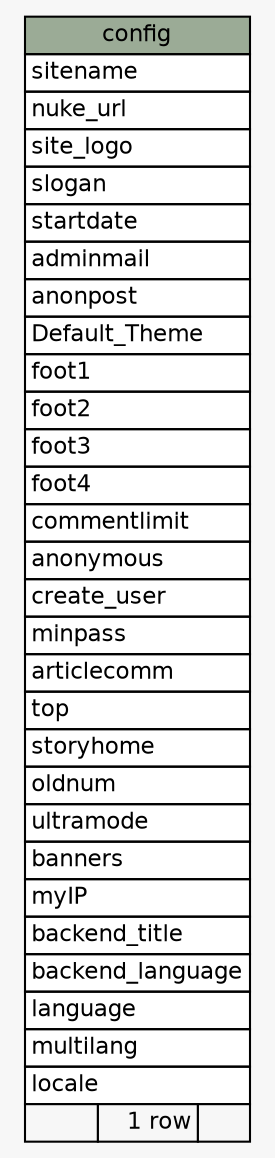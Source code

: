 // dot 2.38.0 on Mac OS X 10.9.4
// SchemaSpy rev 590
digraph "config" {
  graph [
    rankdir="RL"
    bgcolor="#f7f7f7"
    nodesep="0.18"
    ranksep="0.46"
    fontname="Helvetica"
    fontsize="11"
  ];
  node [
    fontname="Helvetica"
    fontsize="11"
    shape="plaintext"
  ];
  edge [
    arrowsize="0.8"
  ];
  "config" [
    label=<
    <TABLE BORDER="0" CELLBORDER="1" CELLSPACING="0" BGCOLOR="#ffffff">
      <TR><TD COLSPAN="3" BGCOLOR="#9bab96" ALIGN="CENTER">config</TD></TR>
      <TR><TD PORT="sitename" COLSPAN="3" ALIGN="LEFT">sitename</TD></TR>
      <TR><TD PORT="nuke_url" COLSPAN="3" ALIGN="LEFT">nuke_url</TD></TR>
      <TR><TD PORT="site_logo" COLSPAN="3" ALIGN="LEFT">site_logo</TD></TR>
      <TR><TD PORT="slogan" COLSPAN="3" ALIGN="LEFT">slogan</TD></TR>
      <TR><TD PORT="startdate" COLSPAN="3" ALIGN="LEFT">startdate</TD></TR>
      <TR><TD PORT="adminmail" COLSPAN="3" ALIGN="LEFT">adminmail</TD></TR>
      <TR><TD PORT="anonpost" COLSPAN="3" ALIGN="LEFT">anonpost</TD></TR>
      <TR><TD PORT="Default_Theme" COLSPAN="3" ALIGN="LEFT">Default_Theme</TD></TR>
      <TR><TD PORT="foot1" COLSPAN="3" ALIGN="LEFT">foot1</TD></TR>
      <TR><TD PORT="foot2" COLSPAN="3" ALIGN="LEFT">foot2</TD></TR>
      <TR><TD PORT="foot3" COLSPAN="3" ALIGN="LEFT">foot3</TD></TR>
      <TR><TD PORT="foot4" COLSPAN="3" ALIGN="LEFT">foot4</TD></TR>
      <TR><TD PORT="commentlimit" COLSPAN="3" ALIGN="LEFT">commentlimit</TD></TR>
      <TR><TD PORT="anonymous" COLSPAN="3" ALIGN="LEFT">anonymous</TD></TR>
      <TR><TD PORT="create_user" COLSPAN="3" ALIGN="LEFT">create_user</TD></TR>
      <TR><TD PORT="minpass" COLSPAN="3" ALIGN="LEFT">minpass</TD></TR>
      <TR><TD PORT="articlecomm" COLSPAN="3" ALIGN="LEFT">articlecomm</TD></TR>
      <TR><TD PORT="top" COLSPAN="3" ALIGN="LEFT">top</TD></TR>
      <TR><TD PORT="storyhome" COLSPAN="3" ALIGN="LEFT">storyhome</TD></TR>
      <TR><TD PORT="oldnum" COLSPAN="3" ALIGN="LEFT">oldnum</TD></TR>
      <TR><TD PORT="ultramode" COLSPAN="3" ALIGN="LEFT">ultramode</TD></TR>
      <TR><TD PORT="banners" COLSPAN="3" ALIGN="LEFT">banners</TD></TR>
      <TR><TD PORT="myIP" COLSPAN="3" ALIGN="LEFT">myIP</TD></TR>
      <TR><TD PORT="backend_title" COLSPAN="3" ALIGN="LEFT">backend_title</TD></TR>
      <TR><TD PORT="backend_language" COLSPAN="3" ALIGN="LEFT">backend_language</TD></TR>
      <TR><TD PORT="language" COLSPAN="3" ALIGN="LEFT">language</TD></TR>
      <TR><TD PORT="multilang" COLSPAN="3" ALIGN="LEFT">multilang</TD></TR>
      <TR><TD PORT="locale" COLSPAN="3" ALIGN="LEFT">locale</TD></TR>
      <TR><TD ALIGN="LEFT" BGCOLOR="#f7f7f7">  </TD><TD ALIGN="RIGHT" BGCOLOR="#f7f7f7">1 row</TD><TD ALIGN="RIGHT" BGCOLOR="#f7f7f7">  </TD></TR>
    </TABLE>>
    URL="tables/config.html"
    tooltip="config"
  ];
}
